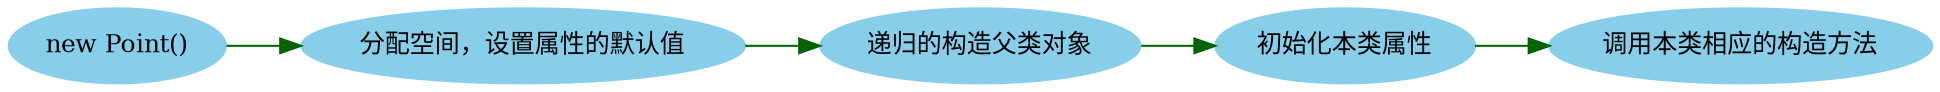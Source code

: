 digraph G {
    rankdir=LR;
    node[fontsize=12,style="filled",color="skyblue"];
    edge[fontsize=12,color="darkgreen"];

    start[label="new Point()"];
    mem_alloc[label="分配空间，设置属性的默认值"];
    recursive_parent[label="递归的构造父类对象"];
    init_local_fields[label="初始化本类属性"];
    call_constructor[label="调用本类相应的构造方法"];

    start->mem_alloc->recursive_parent->init_local_fields->call_constructor;
}
